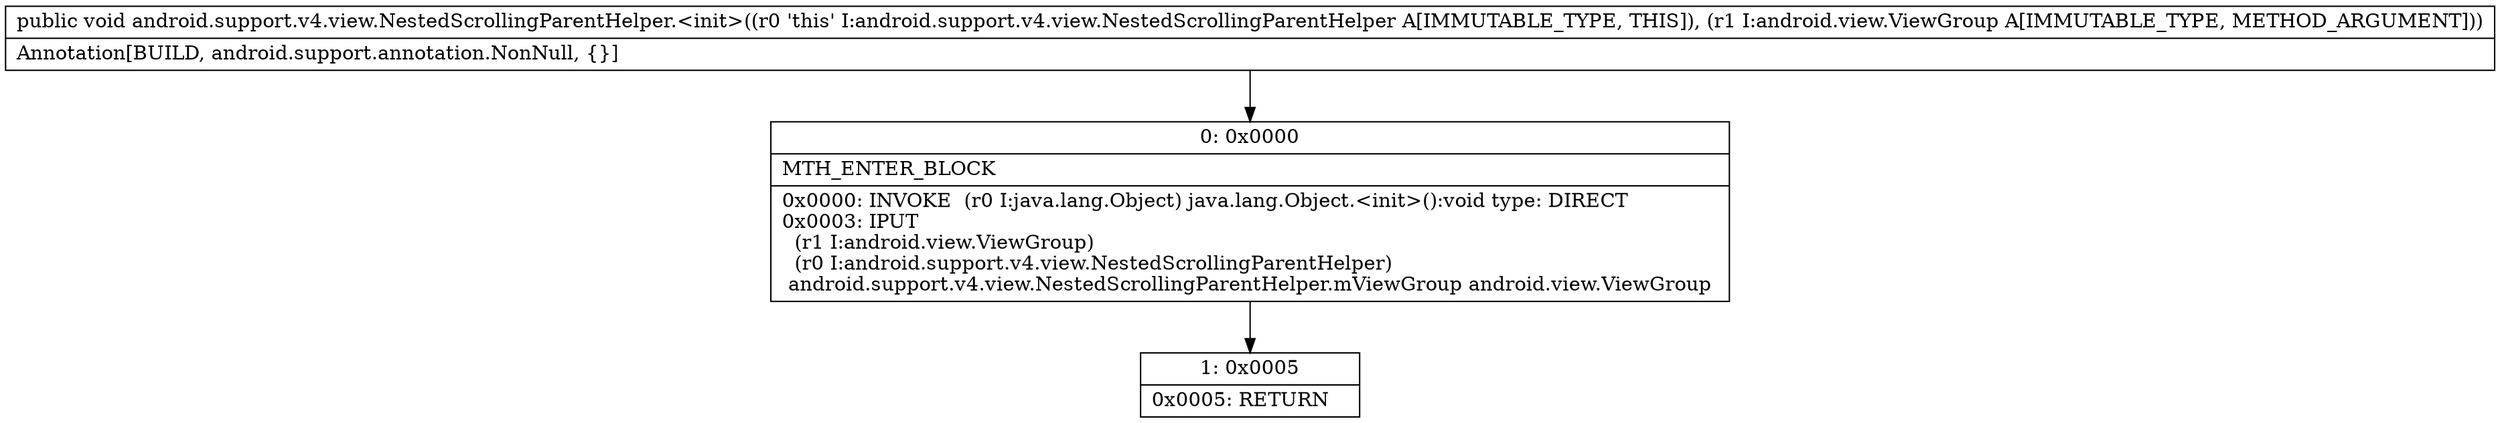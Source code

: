 digraph "CFG forandroid.support.v4.view.NestedScrollingParentHelper.\<init\>(Landroid\/view\/ViewGroup;)V" {
Node_0 [shape=record,label="{0\:\ 0x0000|MTH_ENTER_BLOCK\l|0x0000: INVOKE  (r0 I:java.lang.Object) java.lang.Object.\<init\>():void type: DIRECT \l0x0003: IPUT  \l  (r1 I:android.view.ViewGroup)\l  (r0 I:android.support.v4.view.NestedScrollingParentHelper)\l android.support.v4.view.NestedScrollingParentHelper.mViewGroup android.view.ViewGroup \l}"];
Node_1 [shape=record,label="{1\:\ 0x0005|0x0005: RETURN   \l}"];
MethodNode[shape=record,label="{public void android.support.v4.view.NestedScrollingParentHelper.\<init\>((r0 'this' I:android.support.v4.view.NestedScrollingParentHelper A[IMMUTABLE_TYPE, THIS]), (r1 I:android.view.ViewGroup A[IMMUTABLE_TYPE, METHOD_ARGUMENT]))  | Annotation[BUILD, android.support.annotation.NonNull, \{\}]\l}"];
MethodNode -> Node_0;
Node_0 -> Node_1;
}

